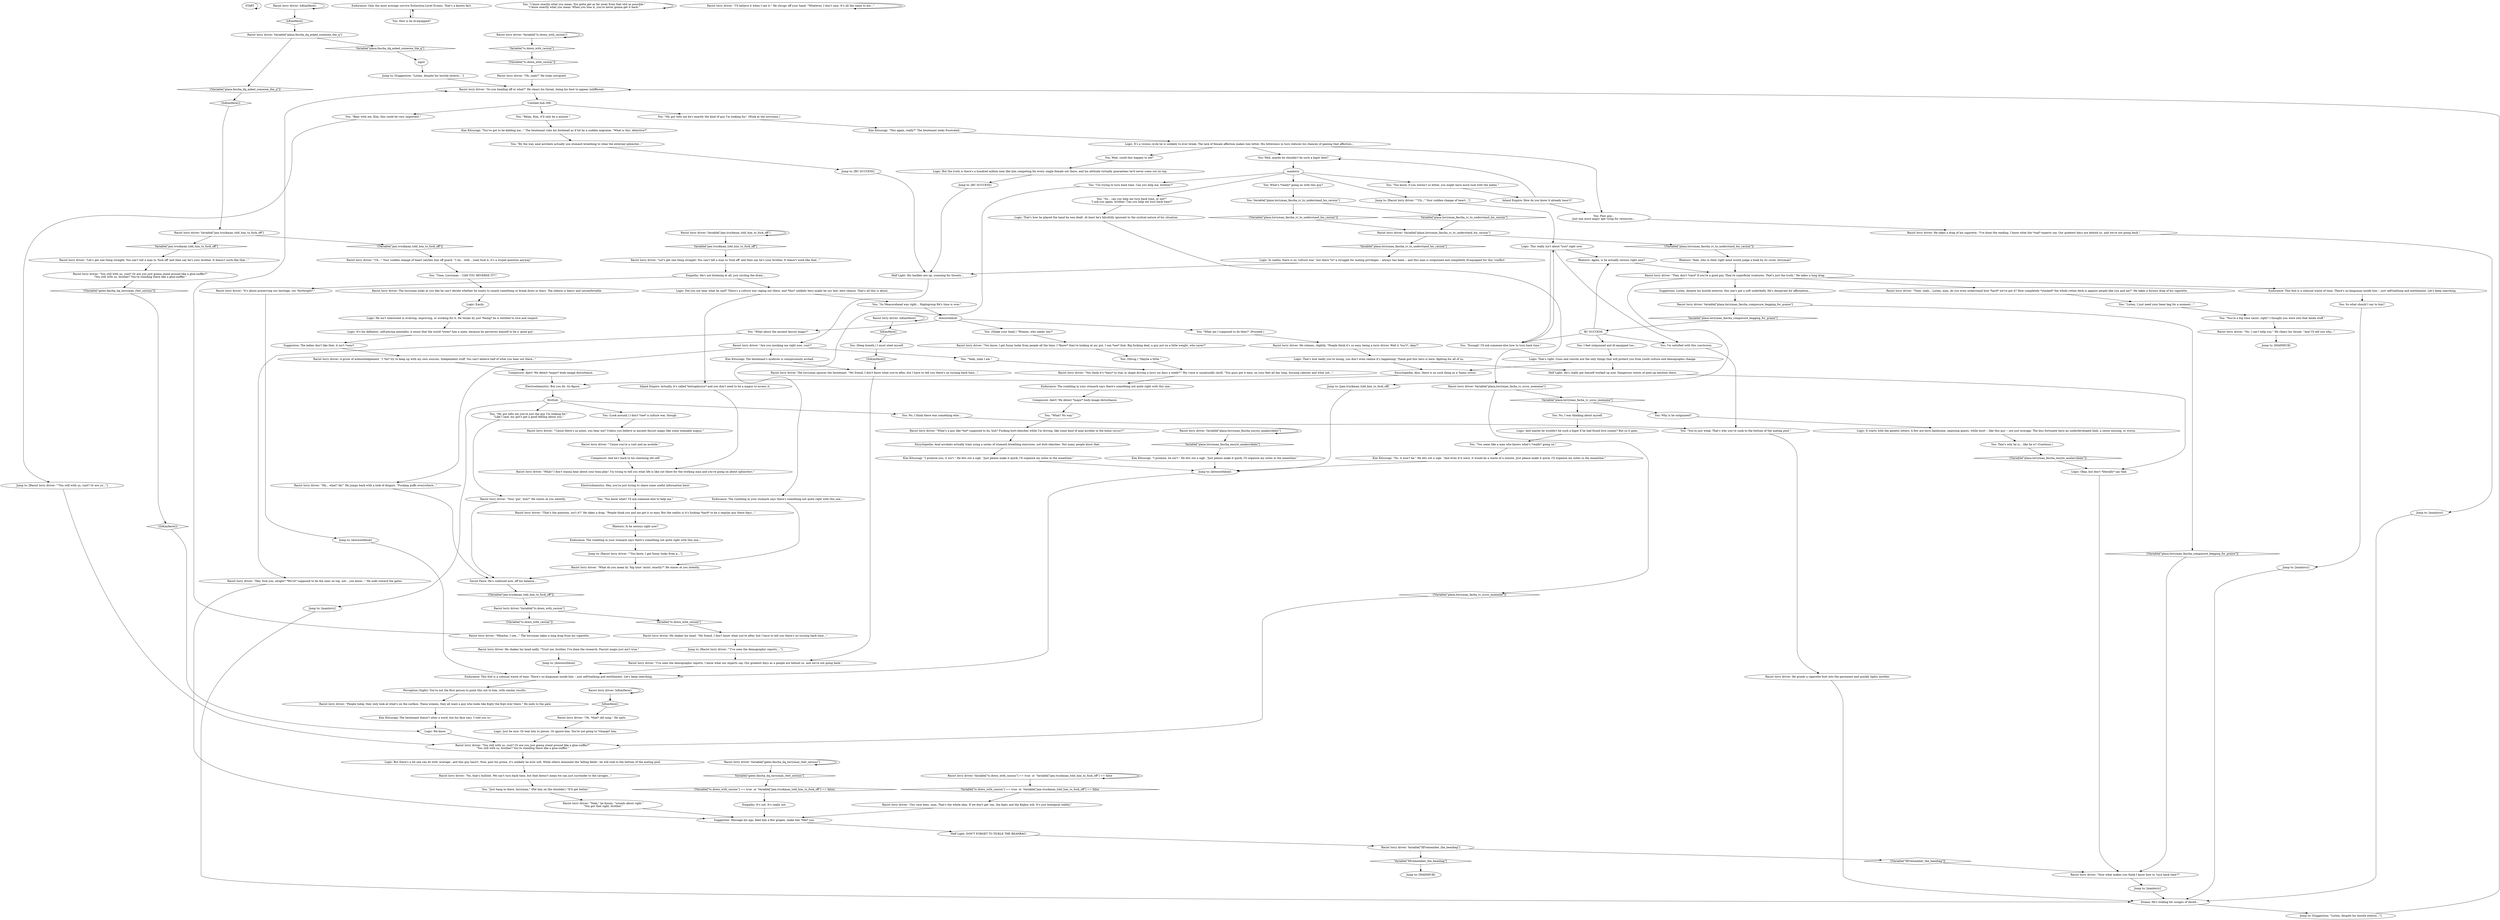# RACIST / FASCHA DQ FOLDER
# Ask the racist lorryman if he knows how to turn back time. Spoiler alert - he doesn't.
# ==================================================
digraph G {
	  0 [label="START"];
	  1 [label="input"];
	  2 [label="Kim Kitsuragi: \"This again, really?\" The lieutenant looks frustrated."];
	  3 [label="Kim Kitsuragi: \"I promise, he isn't.\" He lets out a sigh. \"Just please make it quick, I'll organise my notes in the meantime.\""];
	  4 [label="Electrochemistry: But you do. Go figure."];
	  5 [label="Half Light: He's really got himself worked up now. Dangerous stores of pent-up emotion there."];
	  6 [label="You: I'm satisfied with this conclusion."];
	  7 [label="You: That's why he is... like he is? (Continue.)"];
	  8 [label="Endurance: Only the most average survive Extinction-Level Events. That's a known fact."];
	  9 [label="Logic: It's his defeatist, self-pitying mentality. A sense that the world *owes* him a mate, because he perceives himself to be a 'good guy'."];
	  10 [label="Logic: But the truth is there's a hundred million men like him competing for every single female out there, and his attitude virtually guarantees he'll never come out on top."];
	  11 [label="Logic: Easily."];
	  12 [label="Racist lorry driver: \"No, I can't help you.\" He clears his throat. \"And I'll tell you why...\""];
	  13 [label="Racist lorry driver: \"What do you mean by 'big time' racist, exactly?\" He stares at you intently."];
	  14 [label="Racist lorry driver: \"You know, I get funny looks from people all the time. I *know* they're looking at my gut. I can *see* that. Big fucking deal, a guy put on a little weight, who cares?\""];
	  15 [label="Racist lorry driver: \"Our race does, man. That's the whole idea. If we don't get 'em, the kipts and the Kojkos will. It's just biological reality.\""];
	  16 [label="Racist lorry driver: \"'Cause there's no point, you hear me? Unless you believe in ancient fascist magic like some wannabe magus.\""];
	  17 [label="Logic: That's how badly you're losing, you don't even realise it's happening! Thank god this hero is here, fighting for all of us."];
	  18 [label="Endurance: The rumbling in your stomach says there's something not quite right with this one..."];
	  19 [label="Racist lorry driver: IsKimHere()"];
	  20 [label="IsKimHere()", shape=diamond];
	  21 [label="!(IsKimHere())", shape=diamond];
	  22 [label="Kim Kitsuragi: \"You've got to be kidding me...\" The lieutenant rubs his forehead as if hit by a sudden migraine. \"What is this, detective?\""];
	  23 [label="Kim Kitsuragi: \"No, it won't be.\" He lets out a sigh. \"And even if it were, it would be a waste of a minute. Just please make it quick, I'll organise my notes in the meantime.\""];
	  24 [label="Racist lorry driver: A grunt of acknowledgement. \"I *do* try to keep up with my own sources. Independent stuff. You can't believe half of what you hear out there...\""];
	  25 [label="Logic: He isn't interested in evolving, improving, or working for it. He thinks by just *being* he is entitled to love and respect."];
	  26 [label="Inland Empire: How do you know it already hasn't?"];
	  27 [label="Racist lorry driver: \"Oh, *that* old song.\" He spits."];
	  28 [label="Kim Kitsuragi: The lieutenant's eyebrow is conspicuously arched."];
	  29 [label="You: \"What? No way.\""];
	  30 [label="Racist lorry driver: \"What's a guy like *me* supposed to do, huh? Fucking butt-clenches while I'm driving, like some kind of anal acrobat in the homo circus?!\""];
	  31 [label="Racist lorry driver: He relaxes, slightly. \"People think it's so easy, being a lorry driver. Well it *isn't*, okay?\""];
	  32 [label="Racist lorry driver: \"That's the question, isn't it?\" He takes a drag. \"People think you and me got it so easy. But the reality is it's fucking *hard* to be a regular guy these days...\""];
	  33 [label="Jump to: [Racist lorry driver: \"\"Uh...\" Your sudden change of heart...\"]"];
	  34 [label="You: \"By the way, anal acrobats actually use stomach breathing to relax the external sphincter...\""];
	  35 [label="Untitled hub (09)"];
	  36 [label="Jump to: [MAINHUB]"];
	  37 [label="Racist lorry driver: Variable[\"tc.down_with_racism\"] == true  or  Variable[\"jam.truckman_told_him_to_fuck_off\"] == false"];
	  38 [label="Variable[\"tc.down_with_racism\"] == true  or  Variable[\"jam.truckman_told_him_to_fuck_off\"] == false", shape=diamond];
	  39 [label="!(Variable[\"tc.down_with_racism\"] == true  or  Variable[\"jam.truckman_told_him_to_fuck_off\"] == false)", shape=diamond];
	  40 [label="Rhetoric: Again, is he actually serious right now?"];
	  41 [label="You: Why is he outgunned?"];
	  42 [label="You: So what should I say to him?"];
	  43 [label="Racist lorry driver: \"So you heading off or what?\" He clears his throat, doing his best to appear indifferent."];
	  44 [label="Suggestion: Listen, despite his hostile exterior, this one's got a soft underbelly. He's desperate for affirmation..."];
	  45 [label="You: \"I know exactly what you mean. You gotta get as far away from that shit as possible.\"\n\"I know exactly what you mean. When you lose it, you're never gonna get it back.\""];
	  46 [label="Racist lorry driver: \"Yeah,\" he hisses, \"sounds about right.\"\n\"You got that right, brother.\""];
	  47 [label="Racist lorry driver: \"I'll believe it when I see it.\" He shrugs off your hand. \"Whatever, I don't care. It's all the same to me...\""];
	  48 [label="Empathy: It's not. It's really not."];
	  49 [label="Racist lorry driver: \"'Cause you're a runt and an asshole.\""];
	  50 [label="Inland Empire: Actually, it's called *extraphysics* and you don't need to be a magus to access it."];
	  51 [label="You: (Look around.) I don't *see* a culture war, though."];
	  52 [label="You: \"You seem like a man who knows what's *really* going on.\""];
	  53 [label="Jump to: [Racist lorry driver: \"\"You still with us, runt? Or are yo...\"]"];
	  54 [label="Kim Kitsuragi: \"I promise you, it isn't.\" He lets out a sigh. \"Just please make it quick, I'll organise my notes in the meantime.\""];
	  55 [label="Racist lorry driver: Variable[\"plaza.lorryman_fascha_encylo_analacrobats\"]"];
	  56 [label="Variable[\"plaza.lorryman_fascha_encylo_analacrobats\"]", shape=diamond];
	  57 [label="!(Variable[\"plaza.lorryman_fascha_encylo_analacrobats\"])", shape=diamond];
	  58 [label="Logic: It's a vicious cycle he is unlikely to ever break. The lack of female affection makes him bitter. His bitterness in turn reduces his chances of gaining that affection..."];
	  59 [label="Jump to: [jam.truckman_told_him_to_fuck_off]"];
	  60 [label="You: \"Just hang in there, lorryman.\" (Pat him on the shoulder.) \"It'll get better.\""];
	  61 [label="Racist lorry driver: \"It's about preserving our heritage, our *birthright*.\""];
	  62 [label="You: \"You know what? I'll ask someone else to help me.\""];
	  63 [label="Jump to: [manlorry]"];
	  64 [label="firsthub"];
	  65 [label="Encyclopedia: Also, there is no such thing as a 'homo circus'."];
	  66 [label="You: No, I think there was something else..."];
	  67 [label="You: \"Listen, I just need your bean bag for a moment...\""];
	  68 [label="Empathy: He's not listening at all, just circling the drain..."];
	  69 [label="Jump to: [Suggestion: \"Listen, despite his hostile exterio...\"]"];
	  70 [label="Half Light: His hackles are up, scanning for threats..."];
	  71 [label="RC SUCCESS"];
	  72 [label="Suggestion: Massage his ego, feed him a few grapes, make him *like* you."];
	  73 [label="Jump to: [manlorry]"];
	  74 [label="Jump to: [downwithhub]"];
	  75 [label="Racist lorry driver: Variable[\"jam.truckman_told_him_to_fuck_off\"]"];
	  76 [label="Variable[\"jam.truckman_told_him_to_fuck_off\"]", shape=diamond];
	  77 [label="!(Variable[\"jam.truckman_told_him_to_fuck_off\"])", shape=diamond];
	  78 [label="Drama: He's looking for sssigns of deceit..."];
	  79 [label="manlorry"];
	  80 [label="Logic: And maybe he wouldn't be such a bigot if he had found love sooner? But so it goes."];
	  81 [label="Logic: We know."];
	  82 [label="Endurance: This fool is a colossal waste of time. There's no kingsman inside him -- just self-loathing and entitlement. Let's keep searching."];
	  83 [label="downwithhub"];
	  84 [label="Racist lorry driver: \"No, that's bullshit. We can't turn back time, but that doesn't mean we can just surrender to the savages...\""];
	  85 [label="Jump to: [RC SUCCESS]"];
	  86 [label="Racist lorry driver: \"What? I don't wanna hear about your bum-play! I'm trying to tell you what life is like out there for the working man and you're going on about sphincters.\""];
	  87 [label="Racist lorry driver: IsKimHere()"];
	  88 [label="IsKimHere()", shape=diamond];
	  89 [label="!(IsKimHere())", shape=diamond];
	  90 [label="Rhetoric: Yeah, who in their right mind would judge a book by its cover, lorryman?"];
	  91 [label="Logic: Did you not hear what he said? There's a culture war raging out there, and *this* unlikely hero might be our last, best chance. That's all this is about."];
	  92 [label="You: \"Time, Lorryman -- CAN YOU REVERSE IT?!\""];
	  93 [label="Endurance: This fool is a colossal waste of time. There's no kingsman inside him -- just self-loathing and entitlement. Let's keep searching."];
	  94 [label="You: \"You're just weak. That's why you've sunk to the bottom of the mating pool.\""];
	  95 [label="Racist lorry driver: \"You still with us, runt? Or are you just gonna stand around like a glue-sniffer?\"\n\"You still with us, brother? You're standing there like a glue-sniffer.\"
"];
	  96 [label="Jump to: [Suggestion: \"Listen, despite his hostile exterio...\"]"];
	  97 [label="You: \"I'm trying to turn back time. Can you help me, bröther?\""];
	  98 [label="You: \"Enough! I'll ask someone else how to turn back time.\""];
	  99 [label="You: How is he ill-equipped?"];
	  100 [label="Logic: But there's a lot one can do with 'average', and this guy hasn't. Now, past his prime, it's unlikely he ever will. While others dominate the 'killing fields', he will sink to the bottom of the mating pool."];
	  101 [label="Jump to: [manlorry]"];
	  102 [label="You: \"You're a big time racist, right? I thought you were into that kinda stuff.\""];
	  103 [label="Racist lorry driver: IsKimHere()"];
	  104 [label="IsKimHere()", shape=diamond];
	  105 [label="!(IsKimHere())", shape=diamond];
	  106 [label="Logic: That's right. Guns and swords are the only things that will protect you from youth culture and demographic change."];
	  107 [label="Logic: This really isn't about *you* right now."];
	  108 [label="Racist lorry driver: \"Uh...\" Your sudden change of heart catches him off guard. \"I uh... well... yeah fuck it, it's a stupid question anyway.\""];
	  109 [label="Racist lorry driver: Variable[\"tc.down_with_racism\"]"];
	  110 [label="Variable[\"tc.down_with_racism\"]", shape=diamond];
	  111 [label="!(Variable[\"tc.down_with_racism\"])", shape=diamond];
	  112 [label="Racist lorry driver: He shakes his head. \"My friend, I don't know what you're after, but I have to tell you there's no turning back time...\""];
	  113 [label="Racist lorry driver: The lorryman ignores the lieutenant. \"My friend, I don't know what you're after, but I have to tell you there's no turning back time...\""];
	  114 [label="Racist lorry driver: \"My... what? Ah!\" He jumps back with a look of disgust. \"Fucking puffs everywhere...\""];
	  115 [label="You: (Shrug.) \"Maybe a little.\""];
	  116 [label="Composure: Alert! We detect *major* body-image disturbance."];
	  117 [label="Racist lorry driver: He takes a drag of his cigarette. \"I've done the reading, I know what the *real* experts say. Our greatest days are behind us, and we're not going back.\""];
	  118 [label="Logic: That's how he played the hand he was dealt. At least he's blissfully ignorant to the cyclical nature of his situation."];
	  119 [label="Racist lorry driver: \"Time, yeah... Listen, man, do you even understand how *hard* we've got it? How completely *stacked* the whole rotten deck is against people like you and me?\" He takes a furious drag of his cigarette."];
	  120 [label="You: (Shake your head.) \"Women, who needs 'em?\""];
	  121 [label="You: \"So Measurehead was right... Haplogroup B4's time is over.\""];
	  122 [label="You: (Deep breath.) I must steel myself."];
	  123 [label="Kim Kitsuragi: The lieutenant doesn't utter a word, but his face says 'I told you so.'"];
	  124 [label="Racist lorry driver: Variable[\"gates.fascha_dq_lorryman_rhet_serious\"]"];
	  125 [label="Variable[\"gates.fascha_dq_lorryman_rhet_serious\"]", shape=diamond];
	  126 [label="!(Variable[\"gates.fascha_dq_lorryman_rhet_serious\"])", shape=diamond];
	  127 [label="Jump to: [manlorry]"];
	  128 [label="Logic: Just be nice. Or tear him to pieces. Or ignore him. You're not going to *change* him."];
	  129 [label="Perception (Sight): You're not the first person to point this out to him, with similar results."];
	  130 [label="Jump to: [MAINHUB]"];
	  131 [label="Logic: Okay, but don't *literally* say that."];
	  132 [label="Racist lorry driver: He grinds a cigarette butt into the pavement and quickly lights another."];
	  133 [label="Racist lorry driver: \"Hey, fuck you, alright? *We're* supposed to be the ones on top, not... you know...\" He nods toward the gates."];
	  134 [label="Racist lorry driver: He shakes his head sadly. \"Trust me, brother, I've done the research. Fascist magic just ain't true.\""];
	  135 [label="You: \"Bear with me, Kim, this could be very important.\""];
	  136 [label="Encyclopedia: Anal acrobats actually train using a series of stomach breathing exercises, not butt-clenches. Not many people know that."];
	  137 [label="You: \"You know, if you weren't so bitter, you might have more luck with the ladies.\""];
	  138 [label="Racist lorry driver: Variable[\"XP.remember_the_beanbag\"]"];
	  139 [label="Variable[\"XP.remember_the_beanbag\"]", shape=diamond];
	  140 [label="!(Variable[\"XP.remember_the_beanbag\"])", shape=diamond];
	  141 [label="Racist lorry driver: \"You think it's *easy* to stay in shape driving a lorry six days a week?!\" His voice is unnaturally shrill. \"You guys got it easy, on your feet all day long, burning calories and what not...\""];
	  142 [label="Composure: Alert! We detect *major* body-image disturbance."];
	  143 [label="Jump to: [downwithhub]"];
	  144 [label="Racist lorry driver: \"Let's get one thing straight: You can't tell a man to 'fuck off' and then say he's your brother. It doesn't work like that...\""];
	  145 [label="Racist lorry driver: \"Oh, yeah?\" He looks intrigued."];
	  146 [label="Racist lorry driver: Variable[\"plaza.fascha_dq_asked_someone_the_q\"]"];
	  147 [label="Variable[\"plaza.fascha_dq_asked_someone_the_q\"]", shape=diamond];
	  148 [label="!(Variable[\"plaza.fascha_dq_asked_someone_the_q\"])", shape=diamond];
	  149 [label="You: \"My gut tells me he's exactly the kind of guy I'm looking for.\" (Wink at the lorryman.)"];
	  150 [label="Savoir Faire: He's confused now, off his balance..."];
	  151 [label="You: \"So... can you help me turn back time, or not?\"\n\"I ask you again, brother: Can you help me turn back time?\""];
	  152 [label="Suggestion: The ladies don't like that, it isn't *sexy*."];
	  153 [label="Racist lorry driver: Variable[\"plaza.lorryman_fascha_composure_begging_for_praise\"]"];
	  154 [label="Variable[\"plaza.lorryman_fascha_composure_begging_for_praise\"]", shape=diamond];
	  155 [label="!(Variable[\"plaza.lorryman_fascha_composure_begging_for_praise\"])", shape=diamond];
	  156 [label="You: \"Yeah, yeah I am.\""];
	  157 [label="Racist lorry driver: \"Mhmhm, I see...\" The lorryman takes a long drag from his cigarette."];
	  158 [label="You: \"Relax, Kim, it'll only be a minute.\""];
	  159 [label="Racist lorry driver: \"People today, they only look at what's on the surface. These women, they all want a guy who looks like Kipty the Kipt over there.\" He nods to the gate."];
	  160 [label="You: What's *really* going on with this guy?"];
	  161 [label="You: Variable[\"plaza.lorryman_fascha_rc_to_understand_his_racism\"]"];
	  162 [label="Variable[\"plaza.lorryman_fascha_rc_to_understand_his_racism\"]", shape=diamond];
	  163 [label="!(Variable[\"plaza.lorryman_fascha_rc_to_understand_his_racism\"])", shape=diamond];
	  164 [label="Logic: In reality, there is no 'culture war', but there *is* a struggle for mating privileges -- always has been -- and this man is outgunned and completely ill-equipped for this 'conflict'."];
	  165 [label="You: Poor guy...\nJust one more angry ape vying for resources..."];
	  166 [label="You: \"My gut tells me you're just the guy I'm looking for.\"\n\"Like I said, my gut's got a good feeling about you.\""];
	  167 [label="Logic: It starts with the genetic lottery. A few are born handsome, imposing giants, while most -- like this guy -- are just average. The less fortunate have an underdeveloped limb, a sense missing, or worse."];
	  168 [label="You: Wait, could this happen to me?"];
	  169 [label="Racist lorry driver: Variable[\"plaza.lorryman_facha_rc_sccss_mememe\"]"];
	  170 [label="Variable[\"plaza.lorryman_facha_rc_sccss_mememe\"]", shape=diamond];
	  171 [label="!(Variable[\"plaza.lorryman_facha_rc_sccss_mememe\"])", shape=diamond];
	  172 [label="Racist lorry driver: The lorryman looks at you like he can't decide whether he wants to smash something or break down in tears. The silence is heavy and uncomfortable."];
	  173 [label="Composure: And he's back to his charming old self."];
	  174 [label="Racist lorry driver: Variable[\"tc.down_with_racism\"]"];
	  175 [label="Variable[\"tc.down_with_racism\"]", shape=diamond];
	  176 [label="!(Variable[\"tc.down_with_racism\"])", shape=diamond];
	  177 [label="Jump to: [Racist lorry driver: \"\"You know, I get funny looks from p...\"]"];
	  178 [label="Racist lorry driver: Variable[\"jam.truckman_told_him_to_fuck_off\"]"];
	  179 [label="Variable[\"jam.truckman_told_him_to_fuck_off\"]", shape=diamond];
	  180 [label="!(Variable[\"jam.truckman_told_him_to_fuck_off\"])", shape=diamond];
	  181 [label="Jump to: [Racist lorry driver: \"\"I've seen the demographic reports,...\"]"];
	  182 [label="Endurance: The rumbling in your stomach says there's something not quite right with this one..."];
	  183 [label="Racist lorry driver: \"Your 'gut', huh?\" He stares at you intently."];
	  184 [label="Racist lorry driver: \"They don't *care* if you're a good guy. They're superficial creatures. That's just the truth.\" He takes a long drag."];
	  185 [label="You: I feel outgunned and ill-equipped too..."];
	  186 [label="You: Well, maybe he shouldn't be such a bigot then?"];
	  187 [label="Racist lorry driver: \"Now what makes you think I know how to 'turn back time'?\""];
	  188 [label="You: \"What about the ancient fascist magic?\""];
	  189 [label="Rhetoric: Is he serious right now?"];
	  190 [label="Racist lorry driver: \"Let's get one thing straight: You can't tell a man to 'fuck off' and then say he's your brother. It doesn't work like that...\""];
	  191 [label="Half Light: DON'T FORGET TO TICKLE THE BEANBAG!"];
	  192 [label="Racist lorry driver: \"Are you mocking me right now, runt?\""];
	  193 [label="Racist lorry driver: Variable[\"plaza.lorryman_fascha_rc_to_understand_his_racism\"]"];
	  194 [label="Variable[\"plaza.lorryman_fascha_rc_to_understand_his_racism\"]", shape=diamond];
	  195 [label="!(Variable[\"plaza.lorryman_fascha_rc_to_understand_his_racism\"])", shape=diamond];
	  196 [label="You: No, I was thinking about myself."];
	  197 [label="You: \"What am I supposed to do then?\" (Proceed.)"];
	  198 [label="Endurance: The rumbling in your stomach says there's something not quite right with this one..."];
	  199 [label="Jump to: [downwithhub]"];
	  200 [label="Jump to: [RC SUCCESS]"];
	  201 [label="Electrochemistry: Hey, you're just trying to share some useful information here!"];
	  202 [label="Racist lorry driver: \"I've seen the demographic reports, I know what our experts say. Our greatest days as a people are behind us, and we're not going back.\""];
	  203 [label="Racist lorry driver: \"You still with us, runt? Or are you just gonna stand around like a glue-sniffer?\"\n\"You still with us, brother? You're standing there like a glue-sniffer.\"
"];
	  0 -> 0
	  1 -> 96
	  2 -> 58
	  3 -> 74
	  4 -> 64
	  5 -> 131
	  6 -> 94
	  7 -> 57
	  8 -> 99
	  9 -> 152
	  10 -> 200
	  11 -> 25
	  12 -> 36
	  13 -> 150
	  14 -> 115
	  15 -> 72
	  16 -> 49
	  17 -> 65
	  17 -> 5
	  18 -> 13
	  19 -> 19
	  19 -> 20
	  20 -> 146
	  21 -> 178
	  22 -> 34
	  23 -> 74
	  24 -> 116
	  25 -> 9
	  26 -> 186
	  26 -> 165
	  27 -> 128
	  28 -> 113
	  29 -> 30
	  30 -> 136
	  31 -> 17
	  32 -> 189
	  33 -> 107
	  34 -> 85
	  35 -> 149
	  35 -> 158
	  35 -> 135
	  37 -> 37
	  37 -> 38
	  38 -> 15
	  39 -> 48
	  40 -> 184
	  41 -> 167
	  42 -> 127
	  43 -> 35
	  44 -> 153
	  45 -> 45
	  46 -> 72
	  47 -> 47
	  48 -> 72
	  49 -> 173
	  50 -> 86
	  51 -> 16
	  52 -> 23
	  53 -> 203
	  54 -> 74
	  55 -> 56
	  55 -> 55
	  56 -> 3
	  57 -> 131
	  58 -> 168
	  58 -> 186
	  58 -> 165
	  59 -> 74
	  60 -> 46
	  61 -> 143
	  62 -> 32
	  63 -> 78
	  64 -> 66
	  64 -> 51
	  64 -> 101
	  64 -> 166
	  65 -> 4
	  66 -> 94
	  67 -> 102
	  68 -> 91
	  68 -> 61
	  69 -> 43
	  70 -> 192
	  71 -> 40
	  71 -> 185
	  71 -> 98
	  71 -> 6
	  72 -> 191
	  73 -> 78
	  74 -> 82
	  75 -> 75
	  75 -> 76
	  76 -> 144
	  77 -> 174
	  78 -> 69
	  79 -> 160
	  79 -> 33
	  79 -> 97
	  79 -> 137
	  79 -> 151
	  80 -> 52
	  81 -> 203
	  82 -> 129
	  83 -> 120
	  83 -> 188
	  83 -> 197
	  84 -> 60
	  85 -> 70
	  86 -> 201
	  87 -> 88
	  87 -> 87
	  88 -> 122
	  89 -> 81
	  90 -> 184
	  91 -> 121
	  91 -> 50
	  92 -> 172
	  93 -> 42
	  94 -> 132
	  95 -> 126
	  96 -> 43
	  97 -> 18
	  98 -> 107
	  99 -> 8
	  100 -> 84
	  101 -> 78
	  102 -> 12
	  103 -> 104
	  103 -> 103
	  104 -> 27
	  105 -> 113
	  106 -> 65
	  106 -> 5
	  107 -> 40
	  107 -> 98
	  107 -> 6
	  108 -> 92
	  109 -> 109
	  109 -> 110
	  110 -> 111
	  111 -> 145
	  112 -> 181
	  113 -> 202
	  114 -> 150
	  115 -> 141
	  116 -> 4
	  117 -> 73
	  118 -> 169
	  119 -> 67
	  120 -> 14
	  121 -> 83
	  122 -> 105
	  123 -> 81
	  124 -> 124
	  124 -> 125
	  125 -> 39
	  126 -> 89
	  127 -> 78
	  128 -> 203
	  129 -> 159
	  131 -> 187
	  132 -> 78
	  133 -> 72
	  134 -> 199
	  135 -> 53
	  136 -> 54
	  137 -> 26
	  138 -> 139
	  138 -> 140
	  139 -> 130
	  140 -> 187
	  141 -> 182
	  142 -> 29
	  143 -> 82
	  144 -> 68
	  145 -> 43
	  146 -> 147
	  146 -> 148
	  147 -> 1
	  148 -> 21
	  149 -> 2
	  150 -> 77
	  151 -> 118
	  152 -> 24
	  153 -> 154
	  153 -> 155
	  154 -> 71
	  155 -> 187
	  156 -> 141
	  157 -> 43
	  158 -> 22
	  159 -> 123
	  160 -> 161
	  161 -> 162
	  161 -> 163
	  162 -> 193
	  163 -> 193
	  164 -> 70
	  165 -> 117
	  166 -> 183
	  167 -> 7
	  168 -> 10
	  169 -> 170
	  169 -> 171
	  170 -> 41
	  170 -> 196
	  171 -> 203
	  172 -> 11
	  173 -> 86
	  174 -> 176
	  174 -> 175
	  175 -> 112
	  176 -> 157
	  177 -> 13
	  178 -> 179
	  178 -> 180
	  179 -> 190
	  180 -> 108
	  181 -> 202
	  182 -> 142
	  183 -> 150
	  184 -> 59
	  184 -> 44
	  184 -> 93
	  184 -> 119
	  185 -> 106
	  186 -> 79
	  187 -> 63
	  188 -> 133
	  189 -> 198
	  190 -> 95
	  191 -> 138
	  192 -> 156
	  192 -> 114
	  192 -> 28
	  193 -> 194
	  193 -> 195
	  194 -> 164
	  195 -> 90
	  196 -> 80
	  197 -> 31
	  198 -> 177
	  199 -> 82
	  200 -> 70
	  201 -> 62
	  202 -> 82
	  203 -> 100
}

